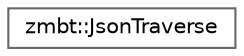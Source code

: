 digraph "Graphical Class Hierarchy"
{
 // LATEX_PDF_SIZE
  bgcolor="transparent";
  edge [fontname=Helvetica,fontsize=10,labelfontname=Helvetica,labelfontsize=10];
  node [fontname=Helvetica,fontsize=10,shape=box,height=0.2,width=0.4];
  rankdir="LR";
  Node0 [id="Node000000",label="zmbt::JsonTraverse",height=0.2,width=0.4,color="grey40", fillcolor="white", style="filled",URL="$classzmbt_1_1JsonTraverse.html",tooltip="Boost JSON value depth-first traverser."];
}
